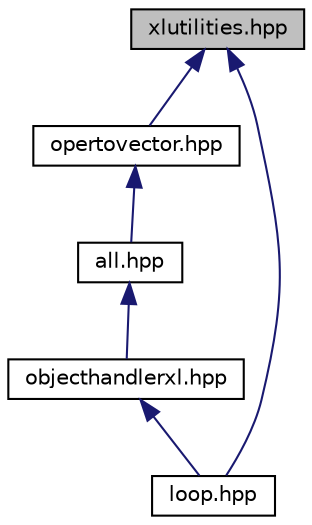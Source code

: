 digraph "xlutilities.hpp"
{
  edge [fontname="Helvetica",fontsize="10",labelfontname="Helvetica",labelfontsize="10"];
  node [fontname="Helvetica",fontsize="10",shape=record];
  Node6 [label="xlutilities.hpp",height=0.2,width=0.4,color="black", fillcolor="grey75", style="filled", fontcolor="black"];
  Node6 -> Node7 [dir="back",color="midnightblue",fontsize="10",style="solid",fontname="Helvetica"];
  Node7 [label="opertovector.hpp",height=0.2,width=0.4,color="black", fillcolor="white", style="filled",URL="$opertovector_8hpp.html",tooltip="Conversion function operToVector - convert an OPER to a std::vector. "];
  Node7 -> Node8 [dir="back",color="midnightblue",fontsize="10",style="solid",fontname="Helvetica"];
  Node8 [label="all.hpp",height=0.2,width=0.4,color="black", fillcolor="white", style="filled",URL="$all_8hpp.html",tooltip="#includes for all Excel conversion functions "];
  Node8 -> Node9 [dir="back",color="midnightblue",fontsize="10",style="solid",fontname="Helvetica"];
  Node9 [label="objecthandlerxl.hpp",height=0.2,width=0.4,color="black", fillcolor="white", style="filled",URL="$objecthandlerxl_8hpp.html",tooltip="#includes for all functionality in ObjectHandler "];
  Node9 -> Node10 [dir="back",color="midnightblue",fontsize="10",style="solid",fontname="Helvetica"];
  Node10 [label="loop.hpp",height=0.2,width=0.4,color="black", fillcolor="white", style="filled",URL="$loop_8hpp.html",tooltip="Support for Excel functions which loop on an input value. "];
  Node6 -> Node10 [dir="back",color="midnightblue",fontsize="10",style="solid",fontname="Helvetica"];
}
